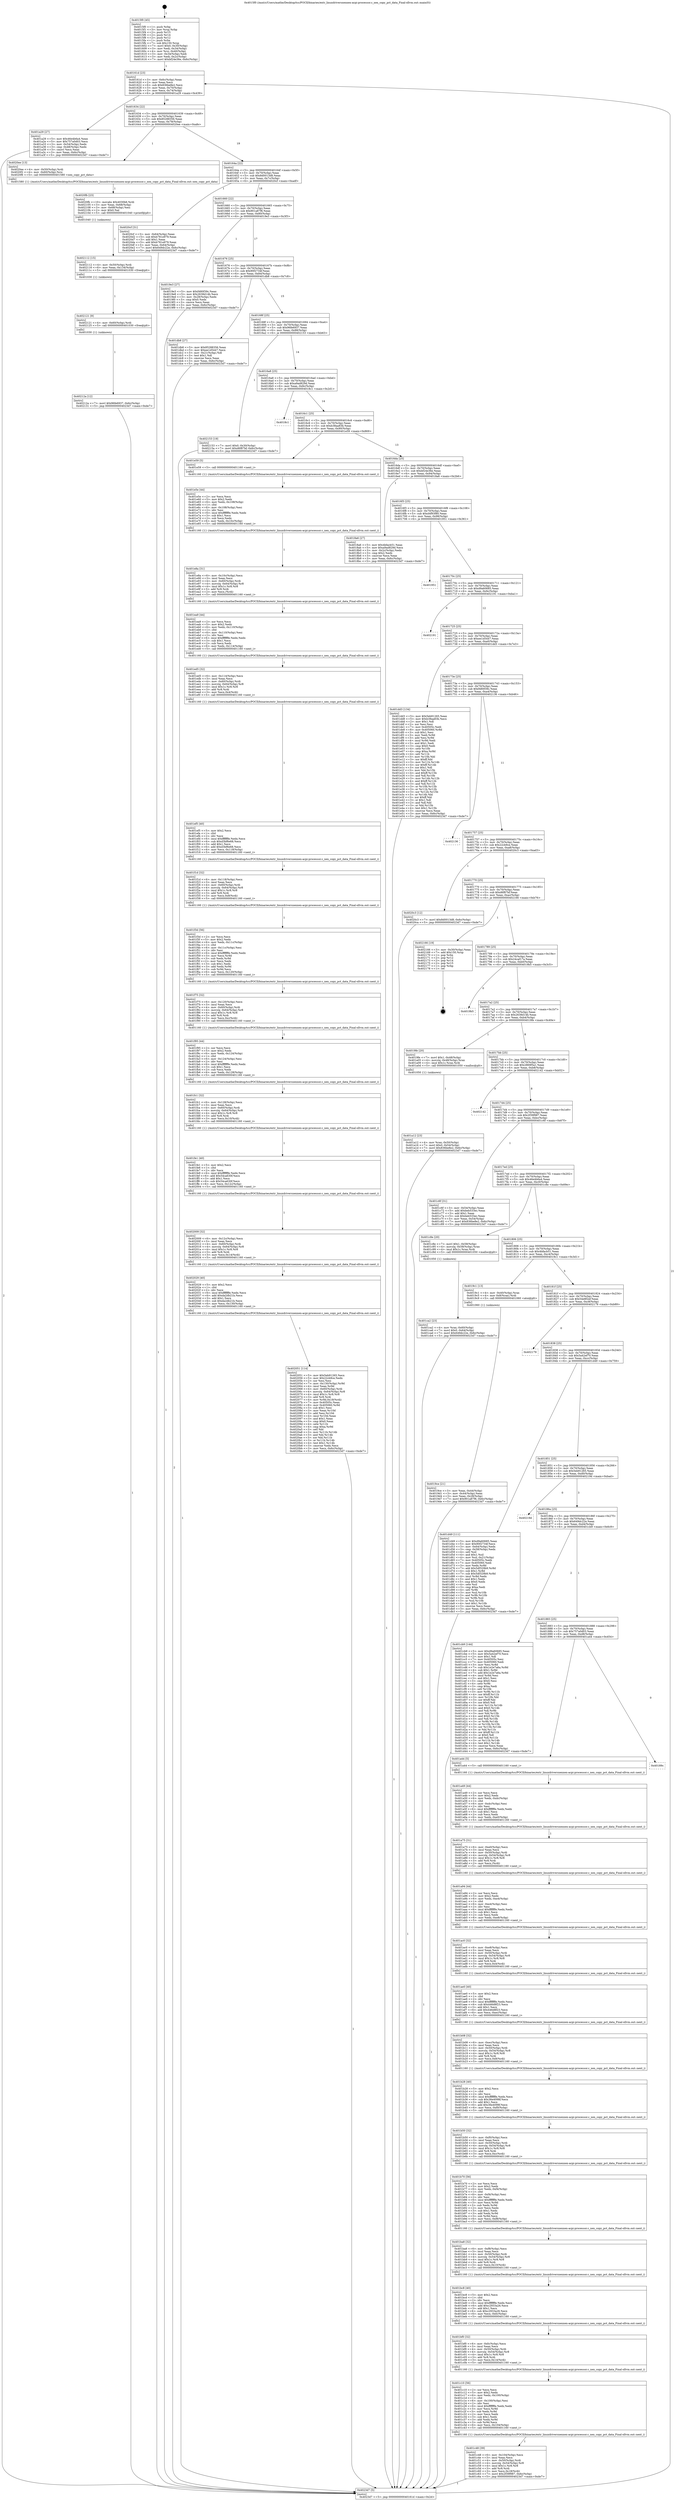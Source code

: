 digraph "0x4015f0" {
  label = "0x4015f0 (/mnt/c/Users/mathe/Desktop/tcc/POCII/binaries/extr_linuxdriversxenxen-acpi-processor.c_xen_copy_pct_data_Final-ollvm.out::main(0))"
  labelloc = "t"
  node[shape=record]

  Entry [label="",width=0.3,height=0.3,shape=circle,fillcolor=black,style=filled]
  "0x40161d" [label="{
     0x40161d [23]\l
     | [instrs]\l
     &nbsp;&nbsp;0x40161d \<+3\>: mov -0x6c(%rbp),%eax\l
     &nbsp;&nbsp;0x401620 \<+2\>: mov %eax,%ecx\l
     &nbsp;&nbsp;0x401622 \<+6\>: sub $0x836be8e2,%ecx\l
     &nbsp;&nbsp;0x401628 \<+3\>: mov %eax,-0x70(%rbp)\l
     &nbsp;&nbsp;0x40162b \<+3\>: mov %ecx,-0x74(%rbp)\l
     &nbsp;&nbsp;0x40162e \<+6\>: je 0000000000401a29 \<main+0x439\>\l
  }"]
  "0x401a29" [label="{
     0x401a29 [27]\l
     | [instrs]\l
     &nbsp;&nbsp;0x401a29 \<+5\>: mov $0x46e4b6a4,%eax\l
     &nbsp;&nbsp;0x401a2e \<+5\>: mov $0x757a0d03,%ecx\l
     &nbsp;&nbsp;0x401a33 \<+3\>: mov -0x54(%rbp),%edx\l
     &nbsp;&nbsp;0x401a36 \<+3\>: cmp -0x48(%rbp),%edx\l
     &nbsp;&nbsp;0x401a39 \<+3\>: cmovl %ecx,%eax\l
     &nbsp;&nbsp;0x401a3c \<+3\>: mov %eax,-0x6c(%rbp)\l
     &nbsp;&nbsp;0x401a3f \<+5\>: jmp 00000000004023d7 \<main+0xde7\>\l
  }"]
  "0x401634" [label="{
     0x401634 [22]\l
     | [instrs]\l
     &nbsp;&nbsp;0x401634 \<+5\>: jmp 0000000000401639 \<main+0x49\>\l
     &nbsp;&nbsp;0x401639 \<+3\>: mov -0x70(%rbp),%eax\l
     &nbsp;&nbsp;0x40163c \<+5\>: sub $0x85288356,%eax\l
     &nbsp;&nbsp;0x401641 \<+3\>: mov %eax,-0x78(%rbp)\l
     &nbsp;&nbsp;0x401644 \<+6\>: je 00000000004020ee \<main+0xafe\>\l
  }"]
  Exit [label="",width=0.3,height=0.3,shape=circle,fillcolor=black,style=filled,peripheries=2]
  "0x4020ee" [label="{
     0x4020ee [13]\l
     | [instrs]\l
     &nbsp;&nbsp;0x4020ee \<+4\>: mov -0x50(%rbp),%rdi\l
     &nbsp;&nbsp;0x4020f2 \<+4\>: mov -0x60(%rbp),%rsi\l
     &nbsp;&nbsp;0x4020f6 \<+5\>: call 0000000000401580 \<xen_copy_pct_data\>\l
     | [calls]\l
     &nbsp;&nbsp;0x401580 \{1\} (/mnt/c/Users/mathe/Desktop/tcc/POCII/binaries/extr_linuxdriversxenxen-acpi-processor.c_xen_copy_pct_data_Final-ollvm.out::xen_copy_pct_data)\l
  }"]
  "0x40164a" [label="{
     0x40164a [22]\l
     | [instrs]\l
     &nbsp;&nbsp;0x40164a \<+5\>: jmp 000000000040164f \<main+0x5f\>\l
     &nbsp;&nbsp;0x40164f \<+3\>: mov -0x70(%rbp),%eax\l
     &nbsp;&nbsp;0x401652 \<+5\>: sub $0x8d0013d8,%eax\l
     &nbsp;&nbsp;0x401657 \<+3\>: mov %eax,-0x7c(%rbp)\l
     &nbsp;&nbsp;0x40165a \<+6\>: je 00000000004020cf \<main+0xadf\>\l
  }"]
  "0x40212a" [label="{
     0x40212a [12]\l
     | [instrs]\l
     &nbsp;&nbsp;0x40212a \<+7\>: movl $0x96fe6937,-0x6c(%rbp)\l
     &nbsp;&nbsp;0x402131 \<+5\>: jmp 00000000004023d7 \<main+0xde7\>\l
  }"]
  "0x4020cf" [label="{
     0x4020cf [31]\l
     | [instrs]\l
     &nbsp;&nbsp;0x4020cf \<+3\>: mov -0x64(%rbp),%eax\l
     &nbsp;&nbsp;0x4020d2 \<+5\>: sub $0xb781e979,%eax\l
     &nbsp;&nbsp;0x4020d7 \<+3\>: add $0x1,%eax\l
     &nbsp;&nbsp;0x4020da \<+5\>: add $0xb781e979,%eax\l
     &nbsp;&nbsp;0x4020df \<+3\>: mov %eax,-0x64(%rbp)\l
     &nbsp;&nbsp;0x4020e2 \<+7\>: movl $0x649dc22e,-0x6c(%rbp)\l
     &nbsp;&nbsp;0x4020e9 \<+5\>: jmp 00000000004023d7 \<main+0xde7\>\l
  }"]
  "0x401660" [label="{
     0x401660 [22]\l
     | [instrs]\l
     &nbsp;&nbsp;0x401660 \<+5\>: jmp 0000000000401665 \<main+0x75\>\l
     &nbsp;&nbsp;0x401665 \<+3\>: mov -0x70(%rbp),%eax\l
     &nbsp;&nbsp;0x401668 \<+5\>: sub $0x901a87f6,%eax\l
     &nbsp;&nbsp;0x40166d \<+3\>: mov %eax,-0x80(%rbp)\l
     &nbsp;&nbsp;0x401670 \<+6\>: je 00000000004019e3 \<main+0x3f3\>\l
  }"]
  "0x402121" [label="{
     0x402121 [9]\l
     | [instrs]\l
     &nbsp;&nbsp;0x402121 \<+4\>: mov -0x60(%rbp),%rdi\l
     &nbsp;&nbsp;0x402125 \<+5\>: call 0000000000401030 \<free@plt\>\l
     | [calls]\l
     &nbsp;&nbsp;0x401030 \{1\} (unknown)\l
  }"]
  "0x4019e3" [label="{
     0x4019e3 [27]\l
     | [instrs]\l
     &nbsp;&nbsp;0x4019e3 \<+5\>: mov $0xf480f39c,%eax\l
     &nbsp;&nbsp;0x4019e8 \<+5\>: mov $0x2638d14b,%ecx\l
     &nbsp;&nbsp;0x4019ed \<+3\>: mov -0x28(%rbp),%edx\l
     &nbsp;&nbsp;0x4019f0 \<+3\>: cmp $0x0,%edx\l
     &nbsp;&nbsp;0x4019f3 \<+3\>: cmove %ecx,%eax\l
     &nbsp;&nbsp;0x4019f6 \<+3\>: mov %eax,-0x6c(%rbp)\l
     &nbsp;&nbsp;0x4019f9 \<+5\>: jmp 00000000004023d7 \<main+0xde7\>\l
  }"]
  "0x401676" [label="{
     0x401676 [25]\l
     | [instrs]\l
     &nbsp;&nbsp;0x401676 \<+5\>: jmp 000000000040167b \<main+0x8b\>\l
     &nbsp;&nbsp;0x40167b \<+3\>: mov -0x70(%rbp),%eax\l
     &nbsp;&nbsp;0x40167e \<+5\>: sub $0x90f2734f,%eax\l
     &nbsp;&nbsp;0x401683 \<+6\>: mov %eax,-0x84(%rbp)\l
     &nbsp;&nbsp;0x401689 \<+6\>: je 0000000000401db8 \<main+0x7c8\>\l
  }"]
  "0x402112" [label="{
     0x402112 [15]\l
     | [instrs]\l
     &nbsp;&nbsp;0x402112 \<+4\>: mov -0x50(%rbp),%rdi\l
     &nbsp;&nbsp;0x402116 \<+6\>: mov %eax,-0x134(%rbp)\l
     &nbsp;&nbsp;0x40211c \<+5\>: call 0000000000401030 \<free@plt\>\l
     | [calls]\l
     &nbsp;&nbsp;0x401030 \{1\} (unknown)\l
  }"]
  "0x401db8" [label="{
     0x401db8 [27]\l
     | [instrs]\l
     &nbsp;&nbsp;0x401db8 \<+5\>: mov $0x85288356,%eax\l
     &nbsp;&nbsp;0x401dbd \<+5\>: mov $0xee1d5447,%ecx\l
     &nbsp;&nbsp;0x401dc2 \<+3\>: mov -0x21(%rbp),%dl\l
     &nbsp;&nbsp;0x401dc5 \<+3\>: test $0x1,%dl\l
     &nbsp;&nbsp;0x401dc8 \<+3\>: cmovne %ecx,%eax\l
     &nbsp;&nbsp;0x401dcb \<+3\>: mov %eax,-0x6c(%rbp)\l
     &nbsp;&nbsp;0x401dce \<+5\>: jmp 00000000004023d7 \<main+0xde7\>\l
  }"]
  "0x40168f" [label="{
     0x40168f [25]\l
     | [instrs]\l
     &nbsp;&nbsp;0x40168f \<+5\>: jmp 0000000000401694 \<main+0xa4\>\l
     &nbsp;&nbsp;0x401694 \<+3\>: mov -0x70(%rbp),%eax\l
     &nbsp;&nbsp;0x401697 \<+5\>: sub $0x96fe6937,%eax\l
     &nbsp;&nbsp;0x40169c \<+6\>: mov %eax,-0x88(%rbp)\l
     &nbsp;&nbsp;0x4016a2 \<+6\>: je 0000000000402153 \<main+0xb63\>\l
  }"]
  "0x4020fb" [label="{
     0x4020fb [23]\l
     | [instrs]\l
     &nbsp;&nbsp;0x4020fb \<+10\>: movabs $0x4030b6,%rdi\l
     &nbsp;&nbsp;0x402105 \<+3\>: mov %eax,-0x68(%rbp)\l
     &nbsp;&nbsp;0x402108 \<+3\>: mov -0x68(%rbp),%esi\l
     &nbsp;&nbsp;0x40210b \<+2\>: mov $0x0,%al\l
     &nbsp;&nbsp;0x40210d \<+5\>: call 0000000000401040 \<printf@plt\>\l
     | [calls]\l
     &nbsp;&nbsp;0x401040 \{1\} (unknown)\l
  }"]
  "0x402153" [label="{
     0x402153 [19]\l
     | [instrs]\l
     &nbsp;&nbsp;0x402153 \<+7\>: movl $0x0,-0x30(%rbp)\l
     &nbsp;&nbsp;0x40215a \<+7\>: movl $0xd6f87bf,-0x6c(%rbp)\l
     &nbsp;&nbsp;0x402161 \<+5\>: jmp 00000000004023d7 \<main+0xde7\>\l
  }"]
  "0x4016a8" [label="{
     0x4016a8 [25]\l
     | [instrs]\l
     &nbsp;&nbsp;0x4016a8 \<+5\>: jmp 00000000004016ad \<main+0xbd\>\l
     &nbsp;&nbsp;0x4016ad \<+3\>: mov -0x70(%rbp),%eax\l
     &nbsp;&nbsp;0x4016b0 \<+5\>: sub $0xa9ad829d,%eax\l
     &nbsp;&nbsp;0x4016b5 \<+6\>: mov %eax,-0x8c(%rbp)\l
     &nbsp;&nbsp;0x4016bb \<+6\>: je 00000000004018c1 \<main+0x2d1\>\l
  }"]
  "0x402051" [label="{
     0x402051 [114]\l
     | [instrs]\l
     &nbsp;&nbsp;0x402051 \<+5\>: mov $0x5eb91265,%ecx\l
     &nbsp;&nbsp;0x402056 \<+5\>: mov $0x22cb9ce,%edx\l
     &nbsp;&nbsp;0x40205b \<+2\>: xor %esi,%esi\l
     &nbsp;&nbsp;0x40205d \<+7\>: mov -0x130(%rbp),%r9d\l
     &nbsp;&nbsp;0x402064 \<+4\>: imul %eax,%r9d\l
     &nbsp;&nbsp;0x402068 \<+4\>: mov -0x60(%rbp),%rdi\l
     &nbsp;&nbsp;0x40206c \<+4\>: movslq -0x64(%rbp),%r8\l
     &nbsp;&nbsp;0x402070 \<+4\>: imul $0x1c,%r8,%r8\l
     &nbsp;&nbsp;0x402074 \<+3\>: add %r8,%rdi\l
     &nbsp;&nbsp;0x402077 \<+4\>: mov %r9d,0x18(%rdi)\l
     &nbsp;&nbsp;0x40207b \<+7\>: mov 0x40505c,%eax\l
     &nbsp;&nbsp;0x402082 \<+8\>: mov 0x405060,%r9d\l
     &nbsp;&nbsp;0x40208a \<+3\>: sub $0x1,%esi\l
     &nbsp;&nbsp;0x40208d \<+3\>: mov %eax,%r10d\l
     &nbsp;&nbsp;0x402090 \<+3\>: add %esi,%r10d\l
     &nbsp;&nbsp;0x402093 \<+4\>: imul %r10d,%eax\l
     &nbsp;&nbsp;0x402097 \<+3\>: and $0x1,%eax\l
     &nbsp;&nbsp;0x40209a \<+3\>: cmp $0x0,%eax\l
     &nbsp;&nbsp;0x40209d \<+4\>: sete %r11b\l
     &nbsp;&nbsp;0x4020a1 \<+4\>: cmp $0xa,%r9d\l
     &nbsp;&nbsp;0x4020a5 \<+3\>: setl %bl\l
     &nbsp;&nbsp;0x4020a8 \<+3\>: mov %r11b,%r14b\l
     &nbsp;&nbsp;0x4020ab \<+3\>: and %bl,%r14b\l
     &nbsp;&nbsp;0x4020ae \<+3\>: xor %bl,%r11b\l
     &nbsp;&nbsp;0x4020b1 \<+3\>: or %r11b,%r14b\l
     &nbsp;&nbsp;0x4020b4 \<+4\>: test $0x1,%r14b\l
     &nbsp;&nbsp;0x4020b8 \<+3\>: cmovne %edx,%ecx\l
     &nbsp;&nbsp;0x4020bb \<+3\>: mov %ecx,-0x6c(%rbp)\l
     &nbsp;&nbsp;0x4020be \<+5\>: jmp 00000000004023d7 \<main+0xde7\>\l
  }"]
  "0x4018c1" [label="{
     0x4018c1\l
  }", style=dashed]
  "0x4016c1" [label="{
     0x4016c1 [25]\l
     | [instrs]\l
     &nbsp;&nbsp;0x4016c1 \<+5\>: jmp 00000000004016c6 \<main+0xd6\>\l
     &nbsp;&nbsp;0x4016c6 \<+3\>: mov -0x70(%rbp),%eax\l
     &nbsp;&nbsp;0x4016c9 \<+5\>: sub $0xb38aa83b,%eax\l
     &nbsp;&nbsp;0x4016ce \<+6\>: mov %eax,-0x90(%rbp)\l
     &nbsp;&nbsp;0x4016d4 \<+6\>: je 0000000000401e59 \<main+0x869\>\l
  }"]
  "0x402029" [label="{
     0x402029 [40]\l
     | [instrs]\l
     &nbsp;&nbsp;0x402029 \<+5\>: mov $0x2,%ecx\l
     &nbsp;&nbsp;0x40202e \<+1\>: cltd\l
     &nbsp;&nbsp;0x40202f \<+2\>: idiv %ecx\l
     &nbsp;&nbsp;0x402031 \<+6\>: imul $0xfffffffe,%edx,%ecx\l
     &nbsp;&nbsp;0x402037 \<+6\>: add $0xda2db21b,%ecx\l
     &nbsp;&nbsp;0x40203d \<+3\>: add $0x1,%ecx\l
     &nbsp;&nbsp;0x402040 \<+6\>: sub $0xda2db21b,%ecx\l
     &nbsp;&nbsp;0x402046 \<+6\>: mov %ecx,-0x130(%rbp)\l
     &nbsp;&nbsp;0x40204c \<+5\>: call 0000000000401160 \<next_i\>\l
     | [calls]\l
     &nbsp;&nbsp;0x401160 \{1\} (/mnt/c/Users/mathe/Desktop/tcc/POCII/binaries/extr_linuxdriversxenxen-acpi-processor.c_xen_copy_pct_data_Final-ollvm.out::next_i)\l
  }"]
  "0x401e59" [label="{
     0x401e59 [5]\l
     | [instrs]\l
     &nbsp;&nbsp;0x401e59 \<+5\>: call 0000000000401160 \<next_i\>\l
     | [calls]\l
     &nbsp;&nbsp;0x401160 \{1\} (/mnt/c/Users/mathe/Desktop/tcc/POCII/binaries/extr_linuxdriversxenxen-acpi-processor.c_xen_copy_pct_data_Final-ollvm.out::next_i)\l
  }"]
  "0x4016da" [label="{
     0x4016da [25]\l
     | [instrs]\l
     &nbsp;&nbsp;0x4016da \<+5\>: jmp 00000000004016df \<main+0xef\>\l
     &nbsp;&nbsp;0x4016df \<+3\>: mov -0x70(%rbp),%eax\l
     &nbsp;&nbsp;0x4016e2 \<+5\>: sub $0xbf24e36e,%eax\l
     &nbsp;&nbsp;0x4016e7 \<+6\>: mov %eax,-0x94(%rbp)\l
     &nbsp;&nbsp;0x4016ed \<+6\>: je 00000000004018a6 \<main+0x2b6\>\l
  }"]
  "0x402009" [label="{
     0x402009 [32]\l
     | [instrs]\l
     &nbsp;&nbsp;0x402009 \<+6\>: mov -0x12c(%rbp),%ecx\l
     &nbsp;&nbsp;0x40200f \<+3\>: imul %eax,%ecx\l
     &nbsp;&nbsp;0x402012 \<+4\>: mov -0x60(%rbp),%rdi\l
     &nbsp;&nbsp;0x402016 \<+4\>: movslq -0x64(%rbp),%r8\l
     &nbsp;&nbsp;0x40201a \<+4\>: imul $0x1c,%r8,%r8\l
     &nbsp;&nbsp;0x40201e \<+3\>: add %r8,%rdi\l
     &nbsp;&nbsp;0x402021 \<+3\>: mov %ecx,0x14(%rdi)\l
     &nbsp;&nbsp;0x402024 \<+5\>: call 0000000000401160 \<next_i\>\l
     | [calls]\l
     &nbsp;&nbsp;0x401160 \{1\} (/mnt/c/Users/mathe/Desktop/tcc/POCII/binaries/extr_linuxdriversxenxen-acpi-processor.c_xen_copy_pct_data_Final-ollvm.out::next_i)\l
  }"]
  "0x4018a6" [label="{
     0x4018a6 [27]\l
     | [instrs]\l
     &nbsp;&nbsp;0x4018a6 \<+5\>: mov $0x4bfacb51,%eax\l
     &nbsp;&nbsp;0x4018ab \<+5\>: mov $0xa9ad829d,%ecx\l
     &nbsp;&nbsp;0x4018b0 \<+3\>: mov -0x2c(%rbp),%edx\l
     &nbsp;&nbsp;0x4018b3 \<+3\>: cmp $0x2,%edx\l
     &nbsp;&nbsp;0x4018b6 \<+3\>: cmovne %ecx,%eax\l
     &nbsp;&nbsp;0x4018b9 \<+3\>: mov %eax,-0x6c(%rbp)\l
     &nbsp;&nbsp;0x4018bc \<+5\>: jmp 00000000004023d7 \<main+0xde7\>\l
  }"]
  "0x4016f3" [label="{
     0x4016f3 [25]\l
     | [instrs]\l
     &nbsp;&nbsp;0x4016f3 \<+5\>: jmp 00000000004016f8 \<main+0x108\>\l
     &nbsp;&nbsp;0x4016f8 \<+3\>: mov -0x70(%rbp),%eax\l
     &nbsp;&nbsp;0x4016fb \<+5\>: sub $0xd4f93f80,%eax\l
     &nbsp;&nbsp;0x401700 \<+6\>: mov %eax,-0x98(%rbp)\l
     &nbsp;&nbsp;0x401706 \<+6\>: je 0000000000401951 \<main+0x361\>\l
  }"]
  "0x4023d7" [label="{
     0x4023d7 [5]\l
     | [instrs]\l
     &nbsp;&nbsp;0x4023d7 \<+5\>: jmp 000000000040161d \<main+0x2d\>\l
  }"]
  "0x4015f0" [label="{
     0x4015f0 [45]\l
     | [instrs]\l
     &nbsp;&nbsp;0x4015f0 \<+1\>: push %rbp\l
     &nbsp;&nbsp;0x4015f1 \<+3\>: mov %rsp,%rbp\l
     &nbsp;&nbsp;0x4015f4 \<+2\>: push %r15\l
     &nbsp;&nbsp;0x4015f6 \<+2\>: push %r14\l
     &nbsp;&nbsp;0x4015f8 \<+2\>: push %r12\l
     &nbsp;&nbsp;0x4015fa \<+1\>: push %rbx\l
     &nbsp;&nbsp;0x4015fb \<+7\>: sub $0x150,%rsp\l
     &nbsp;&nbsp;0x401602 \<+7\>: movl $0x0,-0x30(%rbp)\l
     &nbsp;&nbsp;0x401609 \<+3\>: mov %edi,-0x34(%rbp)\l
     &nbsp;&nbsp;0x40160c \<+4\>: mov %rsi,-0x40(%rbp)\l
     &nbsp;&nbsp;0x401610 \<+3\>: mov -0x34(%rbp),%edi\l
     &nbsp;&nbsp;0x401613 \<+3\>: mov %edi,-0x2c(%rbp)\l
     &nbsp;&nbsp;0x401616 \<+7\>: movl $0xbf24e36e,-0x6c(%rbp)\l
  }"]
  "0x401fe1" [label="{
     0x401fe1 [40]\l
     | [instrs]\l
     &nbsp;&nbsp;0x401fe1 \<+5\>: mov $0x2,%ecx\l
     &nbsp;&nbsp;0x401fe6 \<+1\>: cltd\l
     &nbsp;&nbsp;0x401fe7 \<+2\>: idiv %ecx\l
     &nbsp;&nbsp;0x401fe9 \<+6\>: imul $0xfffffffe,%edx,%ecx\l
     &nbsp;&nbsp;0x401fef \<+6\>: add $0x54ca630f,%ecx\l
     &nbsp;&nbsp;0x401ff5 \<+3\>: add $0x1,%ecx\l
     &nbsp;&nbsp;0x401ff8 \<+6\>: sub $0x54ca630f,%ecx\l
     &nbsp;&nbsp;0x401ffe \<+6\>: mov %ecx,-0x12c(%rbp)\l
     &nbsp;&nbsp;0x402004 \<+5\>: call 0000000000401160 \<next_i\>\l
     | [calls]\l
     &nbsp;&nbsp;0x401160 \{1\} (/mnt/c/Users/mathe/Desktop/tcc/POCII/binaries/extr_linuxdriversxenxen-acpi-processor.c_xen_copy_pct_data_Final-ollvm.out::next_i)\l
  }"]
  "0x401951" [label="{
     0x401951\l
  }", style=dashed]
  "0x40170c" [label="{
     0x40170c [25]\l
     | [instrs]\l
     &nbsp;&nbsp;0x40170c \<+5\>: jmp 0000000000401711 \<main+0x121\>\l
     &nbsp;&nbsp;0x401711 \<+3\>: mov -0x70(%rbp),%eax\l
     &nbsp;&nbsp;0x401714 \<+5\>: sub $0xd9a60685,%eax\l
     &nbsp;&nbsp;0x401719 \<+6\>: mov %eax,-0x9c(%rbp)\l
     &nbsp;&nbsp;0x40171f \<+6\>: je 0000000000402191 \<main+0xba1\>\l
  }"]
  "0x401fc1" [label="{
     0x401fc1 [32]\l
     | [instrs]\l
     &nbsp;&nbsp;0x401fc1 \<+6\>: mov -0x128(%rbp),%ecx\l
     &nbsp;&nbsp;0x401fc7 \<+3\>: imul %eax,%ecx\l
     &nbsp;&nbsp;0x401fca \<+4\>: mov -0x60(%rbp),%rdi\l
     &nbsp;&nbsp;0x401fce \<+4\>: movslq -0x64(%rbp),%r8\l
     &nbsp;&nbsp;0x401fd2 \<+4\>: imul $0x1c,%r8,%r8\l
     &nbsp;&nbsp;0x401fd6 \<+3\>: add %r8,%rdi\l
     &nbsp;&nbsp;0x401fd9 \<+3\>: mov %ecx,0x10(%rdi)\l
     &nbsp;&nbsp;0x401fdc \<+5\>: call 0000000000401160 \<next_i\>\l
     | [calls]\l
     &nbsp;&nbsp;0x401160 \{1\} (/mnt/c/Users/mathe/Desktop/tcc/POCII/binaries/extr_linuxdriversxenxen-acpi-processor.c_xen_copy_pct_data_Final-ollvm.out::next_i)\l
  }"]
  "0x402191" [label="{
     0x402191\l
  }", style=dashed]
  "0x401725" [label="{
     0x401725 [25]\l
     | [instrs]\l
     &nbsp;&nbsp;0x401725 \<+5\>: jmp 000000000040172a \<main+0x13a\>\l
     &nbsp;&nbsp;0x40172a \<+3\>: mov -0x70(%rbp),%eax\l
     &nbsp;&nbsp;0x40172d \<+5\>: sub $0xee1d5447,%eax\l
     &nbsp;&nbsp;0x401732 \<+6\>: mov %eax,-0xa0(%rbp)\l
     &nbsp;&nbsp;0x401738 \<+6\>: je 0000000000401dd3 \<main+0x7e3\>\l
  }"]
  "0x401f95" [label="{
     0x401f95 [44]\l
     | [instrs]\l
     &nbsp;&nbsp;0x401f95 \<+2\>: xor %ecx,%ecx\l
     &nbsp;&nbsp;0x401f97 \<+5\>: mov $0x2,%edx\l
     &nbsp;&nbsp;0x401f9c \<+6\>: mov %edx,-0x124(%rbp)\l
     &nbsp;&nbsp;0x401fa2 \<+1\>: cltd\l
     &nbsp;&nbsp;0x401fa3 \<+6\>: mov -0x124(%rbp),%esi\l
     &nbsp;&nbsp;0x401fa9 \<+2\>: idiv %esi\l
     &nbsp;&nbsp;0x401fab \<+6\>: imul $0xfffffffe,%edx,%edx\l
     &nbsp;&nbsp;0x401fb1 \<+3\>: sub $0x1,%ecx\l
     &nbsp;&nbsp;0x401fb4 \<+2\>: sub %ecx,%edx\l
     &nbsp;&nbsp;0x401fb6 \<+6\>: mov %edx,-0x128(%rbp)\l
     &nbsp;&nbsp;0x401fbc \<+5\>: call 0000000000401160 \<next_i\>\l
     | [calls]\l
     &nbsp;&nbsp;0x401160 \{1\} (/mnt/c/Users/mathe/Desktop/tcc/POCII/binaries/extr_linuxdriversxenxen-acpi-processor.c_xen_copy_pct_data_Final-ollvm.out::next_i)\l
  }"]
  "0x401dd3" [label="{
     0x401dd3 [134]\l
     | [instrs]\l
     &nbsp;&nbsp;0x401dd3 \<+5\>: mov $0x5eb91265,%eax\l
     &nbsp;&nbsp;0x401dd8 \<+5\>: mov $0xb38aa83b,%ecx\l
     &nbsp;&nbsp;0x401ddd \<+2\>: mov $0x1,%dl\l
     &nbsp;&nbsp;0x401ddf \<+2\>: xor %esi,%esi\l
     &nbsp;&nbsp;0x401de1 \<+7\>: mov 0x40505c,%edi\l
     &nbsp;&nbsp;0x401de8 \<+8\>: mov 0x405060,%r8d\l
     &nbsp;&nbsp;0x401df0 \<+3\>: sub $0x1,%esi\l
     &nbsp;&nbsp;0x401df3 \<+3\>: mov %edi,%r9d\l
     &nbsp;&nbsp;0x401df6 \<+3\>: add %esi,%r9d\l
     &nbsp;&nbsp;0x401df9 \<+4\>: imul %r9d,%edi\l
     &nbsp;&nbsp;0x401dfd \<+3\>: and $0x1,%edi\l
     &nbsp;&nbsp;0x401e00 \<+3\>: cmp $0x0,%edi\l
     &nbsp;&nbsp;0x401e03 \<+4\>: sete %r10b\l
     &nbsp;&nbsp;0x401e07 \<+4\>: cmp $0xa,%r8d\l
     &nbsp;&nbsp;0x401e0b \<+4\>: setl %r11b\l
     &nbsp;&nbsp;0x401e0f \<+3\>: mov %r10b,%bl\l
     &nbsp;&nbsp;0x401e12 \<+3\>: xor $0xff,%bl\l
     &nbsp;&nbsp;0x401e15 \<+3\>: mov %r11b,%r14b\l
     &nbsp;&nbsp;0x401e18 \<+4\>: xor $0xff,%r14b\l
     &nbsp;&nbsp;0x401e1c \<+3\>: xor $0x1,%dl\l
     &nbsp;&nbsp;0x401e1f \<+3\>: mov %bl,%r15b\l
     &nbsp;&nbsp;0x401e22 \<+4\>: and $0xff,%r15b\l
     &nbsp;&nbsp;0x401e26 \<+3\>: and %dl,%r10b\l
     &nbsp;&nbsp;0x401e29 \<+3\>: mov %r14b,%r12b\l
     &nbsp;&nbsp;0x401e2c \<+4\>: and $0xff,%r12b\l
     &nbsp;&nbsp;0x401e30 \<+3\>: and %dl,%r11b\l
     &nbsp;&nbsp;0x401e33 \<+3\>: or %r10b,%r15b\l
     &nbsp;&nbsp;0x401e36 \<+3\>: or %r11b,%r12b\l
     &nbsp;&nbsp;0x401e39 \<+3\>: xor %r12b,%r15b\l
     &nbsp;&nbsp;0x401e3c \<+3\>: or %r14b,%bl\l
     &nbsp;&nbsp;0x401e3f \<+3\>: xor $0xff,%bl\l
     &nbsp;&nbsp;0x401e42 \<+3\>: or $0x1,%dl\l
     &nbsp;&nbsp;0x401e45 \<+2\>: and %dl,%bl\l
     &nbsp;&nbsp;0x401e47 \<+3\>: or %bl,%r15b\l
     &nbsp;&nbsp;0x401e4a \<+4\>: test $0x1,%r15b\l
     &nbsp;&nbsp;0x401e4e \<+3\>: cmovne %ecx,%eax\l
     &nbsp;&nbsp;0x401e51 \<+3\>: mov %eax,-0x6c(%rbp)\l
     &nbsp;&nbsp;0x401e54 \<+5\>: jmp 00000000004023d7 \<main+0xde7\>\l
  }"]
  "0x40173e" [label="{
     0x40173e [25]\l
     | [instrs]\l
     &nbsp;&nbsp;0x40173e \<+5\>: jmp 0000000000401743 \<main+0x153\>\l
     &nbsp;&nbsp;0x401743 \<+3\>: mov -0x70(%rbp),%eax\l
     &nbsp;&nbsp;0x401746 \<+5\>: sub $0xf480f39c,%eax\l
     &nbsp;&nbsp;0x40174b \<+6\>: mov %eax,-0xa4(%rbp)\l
     &nbsp;&nbsp;0x401751 \<+6\>: je 0000000000402136 \<main+0xb46\>\l
  }"]
  "0x401f75" [label="{
     0x401f75 [32]\l
     | [instrs]\l
     &nbsp;&nbsp;0x401f75 \<+6\>: mov -0x120(%rbp),%ecx\l
     &nbsp;&nbsp;0x401f7b \<+3\>: imul %eax,%ecx\l
     &nbsp;&nbsp;0x401f7e \<+4\>: mov -0x60(%rbp),%rdi\l
     &nbsp;&nbsp;0x401f82 \<+4\>: movslq -0x64(%rbp),%r8\l
     &nbsp;&nbsp;0x401f86 \<+4\>: imul $0x1c,%r8,%r8\l
     &nbsp;&nbsp;0x401f8a \<+3\>: add %r8,%rdi\l
     &nbsp;&nbsp;0x401f8d \<+3\>: mov %ecx,0xc(%rdi)\l
     &nbsp;&nbsp;0x401f90 \<+5\>: call 0000000000401160 \<next_i\>\l
     | [calls]\l
     &nbsp;&nbsp;0x401160 \{1\} (/mnt/c/Users/mathe/Desktop/tcc/POCII/binaries/extr_linuxdriversxenxen-acpi-processor.c_xen_copy_pct_data_Final-ollvm.out::next_i)\l
  }"]
  "0x402136" [label="{
     0x402136\l
  }", style=dashed]
  "0x401757" [label="{
     0x401757 [25]\l
     | [instrs]\l
     &nbsp;&nbsp;0x401757 \<+5\>: jmp 000000000040175c \<main+0x16c\>\l
     &nbsp;&nbsp;0x40175c \<+3\>: mov -0x70(%rbp),%eax\l
     &nbsp;&nbsp;0x40175f \<+5\>: sub $0x22cb9ce,%eax\l
     &nbsp;&nbsp;0x401764 \<+6\>: mov %eax,-0xa8(%rbp)\l
     &nbsp;&nbsp;0x40176a \<+6\>: je 00000000004020c3 \<main+0xad3\>\l
  }"]
  "0x401f3d" [label="{
     0x401f3d [56]\l
     | [instrs]\l
     &nbsp;&nbsp;0x401f3d \<+2\>: xor %ecx,%ecx\l
     &nbsp;&nbsp;0x401f3f \<+5\>: mov $0x2,%edx\l
     &nbsp;&nbsp;0x401f44 \<+6\>: mov %edx,-0x11c(%rbp)\l
     &nbsp;&nbsp;0x401f4a \<+1\>: cltd\l
     &nbsp;&nbsp;0x401f4b \<+6\>: mov -0x11c(%rbp),%esi\l
     &nbsp;&nbsp;0x401f51 \<+2\>: idiv %esi\l
     &nbsp;&nbsp;0x401f53 \<+6\>: imul $0xfffffffe,%edx,%edx\l
     &nbsp;&nbsp;0x401f59 \<+3\>: mov %ecx,%r9d\l
     &nbsp;&nbsp;0x401f5c \<+3\>: sub %edx,%r9d\l
     &nbsp;&nbsp;0x401f5f \<+2\>: mov %ecx,%edx\l
     &nbsp;&nbsp;0x401f61 \<+3\>: sub $0x1,%edx\l
     &nbsp;&nbsp;0x401f64 \<+3\>: add %edx,%r9d\l
     &nbsp;&nbsp;0x401f67 \<+3\>: sub %r9d,%ecx\l
     &nbsp;&nbsp;0x401f6a \<+6\>: mov %ecx,-0x120(%rbp)\l
     &nbsp;&nbsp;0x401f70 \<+5\>: call 0000000000401160 \<next_i\>\l
     | [calls]\l
     &nbsp;&nbsp;0x401160 \{1\} (/mnt/c/Users/mathe/Desktop/tcc/POCII/binaries/extr_linuxdriversxenxen-acpi-processor.c_xen_copy_pct_data_Final-ollvm.out::next_i)\l
  }"]
  "0x4020c3" [label="{
     0x4020c3 [12]\l
     | [instrs]\l
     &nbsp;&nbsp;0x4020c3 \<+7\>: movl $0x8d0013d8,-0x6c(%rbp)\l
     &nbsp;&nbsp;0x4020ca \<+5\>: jmp 00000000004023d7 \<main+0xde7\>\l
  }"]
  "0x401770" [label="{
     0x401770 [25]\l
     | [instrs]\l
     &nbsp;&nbsp;0x401770 \<+5\>: jmp 0000000000401775 \<main+0x185\>\l
     &nbsp;&nbsp;0x401775 \<+3\>: mov -0x70(%rbp),%eax\l
     &nbsp;&nbsp;0x401778 \<+5\>: sub $0xd6f87bf,%eax\l
     &nbsp;&nbsp;0x40177d \<+6\>: mov %eax,-0xac(%rbp)\l
     &nbsp;&nbsp;0x401783 \<+6\>: je 0000000000402166 \<main+0xb76\>\l
  }"]
  "0x401f1d" [label="{
     0x401f1d [32]\l
     | [instrs]\l
     &nbsp;&nbsp;0x401f1d \<+6\>: mov -0x118(%rbp),%ecx\l
     &nbsp;&nbsp;0x401f23 \<+3\>: imul %eax,%ecx\l
     &nbsp;&nbsp;0x401f26 \<+4\>: mov -0x60(%rbp),%rdi\l
     &nbsp;&nbsp;0x401f2a \<+4\>: movslq -0x64(%rbp),%r8\l
     &nbsp;&nbsp;0x401f2e \<+4\>: imul $0x1c,%r8,%r8\l
     &nbsp;&nbsp;0x401f32 \<+3\>: add %r8,%rdi\l
     &nbsp;&nbsp;0x401f35 \<+3\>: mov %ecx,0x8(%rdi)\l
     &nbsp;&nbsp;0x401f38 \<+5\>: call 0000000000401160 \<next_i\>\l
     | [calls]\l
     &nbsp;&nbsp;0x401160 \{1\} (/mnt/c/Users/mathe/Desktop/tcc/POCII/binaries/extr_linuxdriversxenxen-acpi-processor.c_xen_copy_pct_data_Final-ollvm.out::next_i)\l
  }"]
  "0x402166" [label="{
     0x402166 [19]\l
     | [instrs]\l
     &nbsp;&nbsp;0x402166 \<+3\>: mov -0x30(%rbp),%eax\l
     &nbsp;&nbsp;0x402169 \<+7\>: add $0x150,%rsp\l
     &nbsp;&nbsp;0x402170 \<+1\>: pop %rbx\l
     &nbsp;&nbsp;0x402171 \<+2\>: pop %r12\l
     &nbsp;&nbsp;0x402173 \<+2\>: pop %r14\l
     &nbsp;&nbsp;0x402175 \<+2\>: pop %r15\l
     &nbsp;&nbsp;0x402177 \<+1\>: pop %rbp\l
     &nbsp;&nbsp;0x402178 \<+1\>: ret\l
  }"]
  "0x401789" [label="{
     0x401789 [25]\l
     | [instrs]\l
     &nbsp;&nbsp;0x401789 \<+5\>: jmp 000000000040178e \<main+0x19e\>\l
     &nbsp;&nbsp;0x40178e \<+3\>: mov -0x70(%rbp),%eax\l
     &nbsp;&nbsp;0x401791 \<+5\>: sub $0x24caf17a,%eax\l
     &nbsp;&nbsp;0x401796 \<+6\>: mov %eax,-0xb0(%rbp)\l
     &nbsp;&nbsp;0x40179c \<+6\>: je 00000000004019b5 \<main+0x3c5\>\l
  }"]
  "0x401ef5" [label="{
     0x401ef5 [40]\l
     | [instrs]\l
     &nbsp;&nbsp;0x401ef5 \<+5\>: mov $0x2,%ecx\l
     &nbsp;&nbsp;0x401efa \<+1\>: cltd\l
     &nbsp;&nbsp;0x401efb \<+2\>: idiv %ecx\l
     &nbsp;&nbsp;0x401efd \<+6\>: imul $0xfffffffe,%edx,%ecx\l
     &nbsp;&nbsp;0x401f03 \<+6\>: sub $0xd3bf6e68,%ecx\l
     &nbsp;&nbsp;0x401f09 \<+3\>: add $0x1,%ecx\l
     &nbsp;&nbsp;0x401f0c \<+6\>: add $0xd3bf6e68,%ecx\l
     &nbsp;&nbsp;0x401f12 \<+6\>: mov %ecx,-0x118(%rbp)\l
     &nbsp;&nbsp;0x401f18 \<+5\>: call 0000000000401160 \<next_i\>\l
     | [calls]\l
     &nbsp;&nbsp;0x401160 \{1\} (/mnt/c/Users/mathe/Desktop/tcc/POCII/binaries/extr_linuxdriversxenxen-acpi-processor.c_xen_copy_pct_data_Final-ollvm.out::next_i)\l
  }"]
  "0x4019b5" [label="{
     0x4019b5\l
  }", style=dashed]
  "0x4017a2" [label="{
     0x4017a2 [25]\l
     | [instrs]\l
     &nbsp;&nbsp;0x4017a2 \<+5\>: jmp 00000000004017a7 \<main+0x1b7\>\l
     &nbsp;&nbsp;0x4017a7 \<+3\>: mov -0x70(%rbp),%eax\l
     &nbsp;&nbsp;0x4017aa \<+5\>: sub $0x2638d14b,%eax\l
     &nbsp;&nbsp;0x4017af \<+6\>: mov %eax,-0xb4(%rbp)\l
     &nbsp;&nbsp;0x4017b5 \<+6\>: je 00000000004019fe \<main+0x40e\>\l
  }"]
  "0x401ed5" [label="{
     0x401ed5 [32]\l
     | [instrs]\l
     &nbsp;&nbsp;0x401ed5 \<+6\>: mov -0x114(%rbp),%ecx\l
     &nbsp;&nbsp;0x401edb \<+3\>: imul %eax,%ecx\l
     &nbsp;&nbsp;0x401ede \<+4\>: mov -0x60(%rbp),%rdi\l
     &nbsp;&nbsp;0x401ee2 \<+4\>: movslq -0x64(%rbp),%r8\l
     &nbsp;&nbsp;0x401ee6 \<+4\>: imul $0x1c,%r8,%r8\l
     &nbsp;&nbsp;0x401eea \<+3\>: add %r8,%rdi\l
     &nbsp;&nbsp;0x401eed \<+3\>: mov %ecx,0x4(%rdi)\l
     &nbsp;&nbsp;0x401ef0 \<+5\>: call 0000000000401160 \<next_i\>\l
     | [calls]\l
     &nbsp;&nbsp;0x401160 \{1\} (/mnt/c/Users/mathe/Desktop/tcc/POCII/binaries/extr_linuxdriversxenxen-acpi-processor.c_xen_copy_pct_data_Final-ollvm.out::next_i)\l
  }"]
  "0x4019fe" [label="{
     0x4019fe [20]\l
     | [instrs]\l
     &nbsp;&nbsp;0x4019fe \<+7\>: movl $0x1,-0x48(%rbp)\l
     &nbsp;&nbsp;0x401a05 \<+4\>: movslq -0x48(%rbp),%rax\l
     &nbsp;&nbsp;0x401a09 \<+4\>: imul $0x1c,%rax,%rdi\l
     &nbsp;&nbsp;0x401a0d \<+5\>: call 0000000000401050 \<malloc@plt\>\l
     | [calls]\l
     &nbsp;&nbsp;0x401050 \{1\} (unknown)\l
  }"]
  "0x4017bb" [label="{
     0x4017bb [25]\l
     | [instrs]\l
     &nbsp;&nbsp;0x4017bb \<+5\>: jmp 00000000004017c0 \<main+0x1d0\>\l
     &nbsp;&nbsp;0x4017c0 \<+3\>: mov -0x70(%rbp),%eax\l
     &nbsp;&nbsp;0x4017c3 \<+5\>: sub $0x2869f5a1,%eax\l
     &nbsp;&nbsp;0x4017c8 \<+6\>: mov %eax,-0xb8(%rbp)\l
     &nbsp;&nbsp;0x4017ce \<+6\>: je 0000000000402142 \<main+0xb52\>\l
  }"]
  "0x401ea9" [label="{
     0x401ea9 [44]\l
     | [instrs]\l
     &nbsp;&nbsp;0x401ea9 \<+2\>: xor %ecx,%ecx\l
     &nbsp;&nbsp;0x401eab \<+5\>: mov $0x2,%edx\l
     &nbsp;&nbsp;0x401eb0 \<+6\>: mov %edx,-0x110(%rbp)\l
     &nbsp;&nbsp;0x401eb6 \<+1\>: cltd\l
     &nbsp;&nbsp;0x401eb7 \<+6\>: mov -0x110(%rbp),%esi\l
     &nbsp;&nbsp;0x401ebd \<+2\>: idiv %esi\l
     &nbsp;&nbsp;0x401ebf \<+6\>: imul $0xfffffffe,%edx,%edx\l
     &nbsp;&nbsp;0x401ec5 \<+3\>: sub $0x1,%ecx\l
     &nbsp;&nbsp;0x401ec8 \<+2\>: sub %ecx,%edx\l
     &nbsp;&nbsp;0x401eca \<+6\>: mov %edx,-0x114(%rbp)\l
     &nbsp;&nbsp;0x401ed0 \<+5\>: call 0000000000401160 \<next_i\>\l
     | [calls]\l
     &nbsp;&nbsp;0x401160 \{1\} (/mnt/c/Users/mathe/Desktop/tcc/POCII/binaries/extr_linuxdriversxenxen-acpi-processor.c_xen_copy_pct_data_Final-ollvm.out::next_i)\l
  }"]
  "0x402142" [label="{
     0x402142\l
  }", style=dashed]
  "0x4017d4" [label="{
     0x4017d4 [25]\l
     | [instrs]\l
     &nbsp;&nbsp;0x4017d4 \<+5\>: jmp 00000000004017d9 \<main+0x1e9\>\l
     &nbsp;&nbsp;0x4017d9 \<+3\>: mov -0x70(%rbp),%eax\l
     &nbsp;&nbsp;0x4017dc \<+5\>: sub $0x2f39f987,%eax\l
     &nbsp;&nbsp;0x4017e1 \<+6\>: mov %eax,-0xbc(%rbp)\l
     &nbsp;&nbsp;0x4017e7 \<+6\>: je 0000000000401c6f \<main+0x67f\>\l
  }"]
  "0x401e8a" [label="{
     0x401e8a [31]\l
     | [instrs]\l
     &nbsp;&nbsp;0x401e8a \<+6\>: mov -0x10c(%rbp),%ecx\l
     &nbsp;&nbsp;0x401e90 \<+3\>: imul %eax,%ecx\l
     &nbsp;&nbsp;0x401e93 \<+4\>: mov -0x60(%rbp),%rdi\l
     &nbsp;&nbsp;0x401e97 \<+4\>: movslq -0x64(%rbp),%r8\l
     &nbsp;&nbsp;0x401e9b \<+4\>: imul $0x1c,%r8,%r8\l
     &nbsp;&nbsp;0x401e9f \<+3\>: add %r8,%rdi\l
     &nbsp;&nbsp;0x401ea2 \<+2\>: mov %ecx,(%rdi)\l
     &nbsp;&nbsp;0x401ea4 \<+5\>: call 0000000000401160 \<next_i\>\l
     | [calls]\l
     &nbsp;&nbsp;0x401160 \{1\} (/mnt/c/Users/mathe/Desktop/tcc/POCII/binaries/extr_linuxdriversxenxen-acpi-processor.c_xen_copy_pct_data_Final-ollvm.out::next_i)\l
  }"]
  "0x401c6f" [label="{
     0x401c6f [31]\l
     | [instrs]\l
     &nbsp;&nbsp;0x401c6f \<+3\>: mov -0x54(%rbp),%eax\l
     &nbsp;&nbsp;0x401c72 \<+5\>: add $0xbeb533ec,%eax\l
     &nbsp;&nbsp;0x401c77 \<+3\>: add $0x1,%eax\l
     &nbsp;&nbsp;0x401c7a \<+5\>: sub $0xbeb533ec,%eax\l
     &nbsp;&nbsp;0x401c7f \<+3\>: mov %eax,-0x54(%rbp)\l
     &nbsp;&nbsp;0x401c82 \<+7\>: movl $0x836be8e2,-0x6c(%rbp)\l
     &nbsp;&nbsp;0x401c89 \<+5\>: jmp 00000000004023d7 \<main+0xde7\>\l
  }"]
  "0x4017ed" [label="{
     0x4017ed [25]\l
     | [instrs]\l
     &nbsp;&nbsp;0x4017ed \<+5\>: jmp 00000000004017f2 \<main+0x202\>\l
     &nbsp;&nbsp;0x4017f2 \<+3\>: mov -0x70(%rbp),%eax\l
     &nbsp;&nbsp;0x4017f5 \<+5\>: sub $0x46e4b6a4,%eax\l
     &nbsp;&nbsp;0x4017fa \<+6\>: mov %eax,-0xc0(%rbp)\l
     &nbsp;&nbsp;0x401800 \<+6\>: je 0000000000401c8e \<main+0x69e\>\l
  }"]
  "0x401e5e" [label="{
     0x401e5e [44]\l
     | [instrs]\l
     &nbsp;&nbsp;0x401e5e \<+2\>: xor %ecx,%ecx\l
     &nbsp;&nbsp;0x401e60 \<+5\>: mov $0x2,%edx\l
     &nbsp;&nbsp;0x401e65 \<+6\>: mov %edx,-0x108(%rbp)\l
     &nbsp;&nbsp;0x401e6b \<+1\>: cltd\l
     &nbsp;&nbsp;0x401e6c \<+6\>: mov -0x108(%rbp),%esi\l
     &nbsp;&nbsp;0x401e72 \<+2\>: idiv %esi\l
     &nbsp;&nbsp;0x401e74 \<+6\>: imul $0xfffffffe,%edx,%edx\l
     &nbsp;&nbsp;0x401e7a \<+3\>: sub $0x1,%ecx\l
     &nbsp;&nbsp;0x401e7d \<+2\>: sub %ecx,%edx\l
     &nbsp;&nbsp;0x401e7f \<+6\>: mov %edx,-0x10c(%rbp)\l
     &nbsp;&nbsp;0x401e85 \<+5\>: call 0000000000401160 \<next_i\>\l
     | [calls]\l
     &nbsp;&nbsp;0x401160 \{1\} (/mnt/c/Users/mathe/Desktop/tcc/POCII/binaries/extr_linuxdriversxenxen-acpi-processor.c_xen_copy_pct_data_Final-ollvm.out::next_i)\l
  }"]
  "0x401c8e" [label="{
     0x401c8e [20]\l
     | [instrs]\l
     &nbsp;&nbsp;0x401c8e \<+7\>: movl $0x1,-0x58(%rbp)\l
     &nbsp;&nbsp;0x401c95 \<+4\>: movslq -0x58(%rbp),%rax\l
     &nbsp;&nbsp;0x401c99 \<+4\>: imul $0x1c,%rax,%rdi\l
     &nbsp;&nbsp;0x401c9d \<+5\>: call 0000000000401050 \<malloc@plt\>\l
     | [calls]\l
     &nbsp;&nbsp;0x401050 \{1\} (unknown)\l
  }"]
  "0x401806" [label="{
     0x401806 [25]\l
     | [instrs]\l
     &nbsp;&nbsp;0x401806 \<+5\>: jmp 000000000040180b \<main+0x21b\>\l
     &nbsp;&nbsp;0x40180b \<+3\>: mov -0x70(%rbp),%eax\l
     &nbsp;&nbsp;0x40180e \<+5\>: sub $0x4bfacb51,%eax\l
     &nbsp;&nbsp;0x401813 \<+6\>: mov %eax,-0xc4(%rbp)\l
     &nbsp;&nbsp;0x401819 \<+6\>: je 00000000004019c1 \<main+0x3d1\>\l
  }"]
  "0x401ca2" [label="{
     0x401ca2 [23]\l
     | [instrs]\l
     &nbsp;&nbsp;0x401ca2 \<+4\>: mov %rax,-0x60(%rbp)\l
     &nbsp;&nbsp;0x401ca6 \<+7\>: movl $0x0,-0x64(%rbp)\l
     &nbsp;&nbsp;0x401cad \<+7\>: movl $0x649dc22e,-0x6c(%rbp)\l
     &nbsp;&nbsp;0x401cb4 \<+5\>: jmp 00000000004023d7 \<main+0xde7\>\l
  }"]
  "0x4019c1" [label="{
     0x4019c1 [13]\l
     | [instrs]\l
     &nbsp;&nbsp;0x4019c1 \<+4\>: mov -0x40(%rbp),%rax\l
     &nbsp;&nbsp;0x4019c5 \<+4\>: mov 0x8(%rax),%rdi\l
     &nbsp;&nbsp;0x4019c9 \<+5\>: call 0000000000401060 \<atoi@plt\>\l
     | [calls]\l
     &nbsp;&nbsp;0x401060 \{1\} (unknown)\l
  }"]
  "0x40181f" [label="{
     0x40181f [25]\l
     | [instrs]\l
     &nbsp;&nbsp;0x40181f \<+5\>: jmp 0000000000401824 \<main+0x234\>\l
     &nbsp;&nbsp;0x401824 \<+3\>: mov -0x70(%rbp),%eax\l
     &nbsp;&nbsp;0x401827 \<+5\>: sub $0x54e8f2ef,%eax\l
     &nbsp;&nbsp;0x40182c \<+6\>: mov %eax,-0xc8(%rbp)\l
     &nbsp;&nbsp;0x401832 \<+6\>: je 0000000000402179 \<main+0xb89\>\l
  }"]
  "0x4019ce" [label="{
     0x4019ce [21]\l
     | [instrs]\l
     &nbsp;&nbsp;0x4019ce \<+3\>: mov %eax,-0x44(%rbp)\l
     &nbsp;&nbsp;0x4019d1 \<+3\>: mov -0x44(%rbp),%eax\l
     &nbsp;&nbsp;0x4019d4 \<+3\>: mov %eax,-0x28(%rbp)\l
     &nbsp;&nbsp;0x4019d7 \<+7\>: movl $0x901a87f6,-0x6c(%rbp)\l
     &nbsp;&nbsp;0x4019de \<+5\>: jmp 00000000004023d7 \<main+0xde7\>\l
  }"]
  "0x401a12" [label="{
     0x401a12 [23]\l
     | [instrs]\l
     &nbsp;&nbsp;0x401a12 \<+4\>: mov %rax,-0x50(%rbp)\l
     &nbsp;&nbsp;0x401a16 \<+7\>: movl $0x0,-0x54(%rbp)\l
     &nbsp;&nbsp;0x401a1d \<+7\>: movl $0x836be8e2,-0x6c(%rbp)\l
     &nbsp;&nbsp;0x401a24 \<+5\>: jmp 00000000004023d7 \<main+0xde7\>\l
  }"]
  "0x401c48" [label="{
     0x401c48 [39]\l
     | [instrs]\l
     &nbsp;&nbsp;0x401c48 \<+6\>: mov -0x104(%rbp),%ecx\l
     &nbsp;&nbsp;0x401c4e \<+3\>: imul %eax,%ecx\l
     &nbsp;&nbsp;0x401c51 \<+4\>: mov -0x50(%rbp),%rdi\l
     &nbsp;&nbsp;0x401c55 \<+4\>: movslq -0x54(%rbp),%r8\l
     &nbsp;&nbsp;0x401c59 \<+4\>: imul $0x1c,%r8,%r8\l
     &nbsp;&nbsp;0x401c5d \<+3\>: add %r8,%rdi\l
     &nbsp;&nbsp;0x401c60 \<+3\>: mov %ecx,0x18(%rdi)\l
     &nbsp;&nbsp;0x401c63 \<+7\>: movl $0x2f39f987,-0x6c(%rbp)\l
     &nbsp;&nbsp;0x401c6a \<+5\>: jmp 00000000004023d7 \<main+0xde7\>\l
  }"]
  "0x402179" [label="{
     0x402179\l
  }", style=dashed]
  "0x401838" [label="{
     0x401838 [25]\l
     | [instrs]\l
     &nbsp;&nbsp;0x401838 \<+5\>: jmp 000000000040183d \<main+0x24d\>\l
     &nbsp;&nbsp;0x40183d \<+3\>: mov -0x70(%rbp),%eax\l
     &nbsp;&nbsp;0x401840 \<+5\>: sub $0x5a42ef70,%eax\l
     &nbsp;&nbsp;0x401845 \<+6\>: mov %eax,-0xcc(%rbp)\l
     &nbsp;&nbsp;0x40184b \<+6\>: je 0000000000401d49 \<main+0x759\>\l
  }"]
  "0x401c10" [label="{
     0x401c10 [56]\l
     | [instrs]\l
     &nbsp;&nbsp;0x401c10 \<+2\>: xor %ecx,%ecx\l
     &nbsp;&nbsp;0x401c12 \<+5\>: mov $0x2,%edx\l
     &nbsp;&nbsp;0x401c17 \<+6\>: mov %edx,-0x100(%rbp)\l
     &nbsp;&nbsp;0x401c1d \<+1\>: cltd\l
     &nbsp;&nbsp;0x401c1e \<+6\>: mov -0x100(%rbp),%esi\l
     &nbsp;&nbsp;0x401c24 \<+2\>: idiv %esi\l
     &nbsp;&nbsp;0x401c26 \<+6\>: imul $0xfffffffe,%edx,%edx\l
     &nbsp;&nbsp;0x401c2c \<+3\>: mov %ecx,%r9d\l
     &nbsp;&nbsp;0x401c2f \<+3\>: sub %edx,%r9d\l
     &nbsp;&nbsp;0x401c32 \<+2\>: mov %ecx,%edx\l
     &nbsp;&nbsp;0x401c34 \<+3\>: sub $0x1,%edx\l
     &nbsp;&nbsp;0x401c37 \<+3\>: add %edx,%r9d\l
     &nbsp;&nbsp;0x401c3a \<+3\>: sub %r9d,%ecx\l
     &nbsp;&nbsp;0x401c3d \<+6\>: mov %ecx,-0x104(%rbp)\l
     &nbsp;&nbsp;0x401c43 \<+5\>: call 0000000000401160 \<next_i\>\l
     | [calls]\l
     &nbsp;&nbsp;0x401160 \{1\} (/mnt/c/Users/mathe/Desktop/tcc/POCII/binaries/extr_linuxdriversxenxen-acpi-processor.c_xen_copy_pct_data_Final-ollvm.out::next_i)\l
  }"]
  "0x401d49" [label="{
     0x401d49 [111]\l
     | [instrs]\l
     &nbsp;&nbsp;0x401d49 \<+5\>: mov $0xd9a60685,%eax\l
     &nbsp;&nbsp;0x401d4e \<+5\>: mov $0x90f2734f,%ecx\l
     &nbsp;&nbsp;0x401d53 \<+3\>: mov -0x64(%rbp),%edx\l
     &nbsp;&nbsp;0x401d56 \<+3\>: cmp -0x58(%rbp),%edx\l
     &nbsp;&nbsp;0x401d59 \<+4\>: setl %sil\l
     &nbsp;&nbsp;0x401d5d \<+4\>: and $0x1,%sil\l
     &nbsp;&nbsp;0x401d61 \<+4\>: mov %sil,-0x21(%rbp)\l
     &nbsp;&nbsp;0x401d65 \<+7\>: mov 0x40505c,%edx\l
     &nbsp;&nbsp;0x401d6c \<+7\>: mov 0x405060,%edi\l
     &nbsp;&nbsp;0x401d73 \<+3\>: mov %edx,%r8d\l
     &nbsp;&nbsp;0x401d76 \<+7\>: add $0x5df329b9,%r8d\l
     &nbsp;&nbsp;0x401d7d \<+4\>: sub $0x1,%r8d\l
     &nbsp;&nbsp;0x401d81 \<+7\>: sub $0x5df329b9,%r8d\l
     &nbsp;&nbsp;0x401d88 \<+4\>: imul %r8d,%edx\l
     &nbsp;&nbsp;0x401d8c \<+3\>: and $0x1,%edx\l
     &nbsp;&nbsp;0x401d8f \<+3\>: cmp $0x0,%edx\l
     &nbsp;&nbsp;0x401d92 \<+4\>: sete %sil\l
     &nbsp;&nbsp;0x401d96 \<+3\>: cmp $0xa,%edi\l
     &nbsp;&nbsp;0x401d99 \<+4\>: setl %r9b\l
     &nbsp;&nbsp;0x401d9d \<+3\>: mov %sil,%r10b\l
     &nbsp;&nbsp;0x401da0 \<+3\>: and %r9b,%r10b\l
     &nbsp;&nbsp;0x401da3 \<+3\>: xor %r9b,%sil\l
     &nbsp;&nbsp;0x401da6 \<+3\>: or %sil,%r10b\l
     &nbsp;&nbsp;0x401da9 \<+4\>: test $0x1,%r10b\l
     &nbsp;&nbsp;0x401dad \<+3\>: cmovne %ecx,%eax\l
     &nbsp;&nbsp;0x401db0 \<+3\>: mov %eax,-0x6c(%rbp)\l
     &nbsp;&nbsp;0x401db3 \<+5\>: jmp 00000000004023d7 \<main+0xde7\>\l
  }"]
  "0x401851" [label="{
     0x401851 [25]\l
     | [instrs]\l
     &nbsp;&nbsp;0x401851 \<+5\>: jmp 0000000000401856 \<main+0x266\>\l
     &nbsp;&nbsp;0x401856 \<+3\>: mov -0x70(%rbp),%eax\l
     &nbsp;&nbsp;0x401859 \<+5\>: sub $0x5eb91265,%eax\l
     &nbsp;&nbsp;0x40185e \<+6\>: mov %eax,-0xd0(%rbp)\l
     &nbsp;&nbsp;0x401864 \<+6\>: je 000000000040219d \<main+0xbad\>\l
  }"]
  "0x401bf0" [label="{
     0x401bf0 [32]\l
     | [instrs]\l
     &nbsp;&nbsp;0x401bf0 \<+6\>: mov -0xfc(%rbp),%ecx\l
     &nbsp;&nbsp;0x401bf6 \<+3\>: imul %eax,%ecx\l
     &nbsp;&nbsp;0x401bf9 \<+4\>: mov -0x50(%rbp),%rdi\l
     &nbsp;&nbsp;0x401bfd \<+4\>: movslq -0x54(%rbp),%r8\l
     &nbsp;&nbsp;0x401c01 \<+4\>: imul $0x1c,%r8,%r8\l
     &nbsp;&nbsp;0x401c05 \<+3\>: add %r8,%rdi\l
     &nbsp;&nbsp;0x401c08 \<+3\>: mov %ecx,0x14(%rdi)\l
     &nbsp;&nbsp;0x401c0b \<+5\>: call 0000000000401160 \<next_i\>\l
     | [calls]\l
     &nbsp;&nbsp;0x401160 \{1\} (/mnt/c/Users/mathe/Desktop/tcc/POCII/binaries/extr_linuxdriversxenxen-acpi-processor.c_xen_copy_pct_data_Final-ollvm.out::next_i)\l
  }"]
  "0x40219d" [label="{
     0x40219d\l
  }", style=dashed]
  "0x40186a" [label="{
     0x40186a [25]\l
     | [instrs]\l
     &nbsp;&nbsp;0x40186a \<+5\>: jmp 000000000040186f \<main+0x27f\>\l
     &nbsp;&nbsp;0x40186f \<+3\>: mov -0x70(%rbp),%eax\l
     &nbsp;&nbsp;0x401872 \<+5\>: sub $0x649dc22e,%eax\l
     &nbsp;&nbsp;0x401877 \<+6\>: mov %eax,-0xd4(%rbp)\l
     &nbsp;&nbsp;0x40187d \<+6\>: je 0000000000401cb9 \<main+0x6c9\>\l
  }"]
  "0x401bc8" [label="{
     0x401bc8 [40]\l
     | [instrs]\l
     &nbsp;&nbsp;0x401bc8 \<+5\>: mov $0x2,%ecx\l
     &nbsp;&nbsp;0x401bcd \<+1\>: cltd\l
     &nbsp;&nbsp;0x401bce \<+2\>: idiv %ecx\l
     &nbsp;&nbsp;0x401bd0 \<+6\>: imul $0xfffffffe,%edx,%ecx\l
     &nbsp;&nbsp;0x401bd6 \<+6\>: add $0xc2933a26,%ecx\l
     &nbsp;&nbsp;0x401bdc \<+3\>: add $0x1,%ecx\l
     &nbsp;&nbsp;0x401bdf \<+6\>: sub $0xc2933a26,%ecx\l
     &nbsp;&nbsp;0x401be5 \<+6\>: mov %ecx,-0xfc(%rbp)\l
     &nbsp;&nbsp;0x401beb \<+5\>: call 0000000000401160 \<next_i\>\l
     | [calls]\l
     &nbsp;&nbsp;0x401160 \{1\} (/mnt/c/Users/mathe/Desktop/tcc/POCII/binaries/extr_linuxdriversxenxen-acpi-processor.c_xen_copy_pct_data_Final-ollvm.out::next_i)\l
  }"]
  "0x401cb9" [label="{
     0x401cb9 [144]\l
     | [instrs]\l
     &nbsp;&nbsp;0x401cb9 \<+5\>: mov $0xd9a60685,%eax\l
     &nbsp;&nbsp;0x401cbe \<+5\>: mov $0x5a42ef70,%ecx\l
     &nbsp;&nbsp;0x401cc3 \<+2\>: mov $0x1,%dl\l
     &nbsp;&nbsp;0x401cc5 \<+7\>: mov 0x40505c,%esi\l
     &nbsp;&nbsp;0x401ccc \<+7\>: mov 0x405060,%edi\l
     &nbsp;&nbsp;0x401cd3 \<+3\>: mov %esi,%r8d\l
     &nbsp;&nbsp;0x401cd6 \<+7\>: sub $0x1e2e7a6a,%r8d\l
     &nbsp;&nbsp;0x401cdd \<+4\>: sub $0x1,%r8d\l
     &nbsp;&nbsp;0x401ce1 \<+7\>: add $0x1e2e7a6a,%r8d\l
     &nbsp;&nbsp;0x401ce8 \<+4\>: imul %r8d,%esi\l
     &nbsp;&nbsp;0x401cec \<+3\>: and $0x1,%esi\l
     &nbsp;&nbsp;0x401cef \<+3\>: cmp $0x0,%esi\l
     &nbsp;&nbsp;0x401cf2 \<+4\>: sete %r9b\l
     &nbsp;&nbsp;0x401cf6 \<+3\>: cmp $0xa,%edi\l
     &nbsp;&nbsp;0x401cf9 \<+4\>: setl %r10b\l
     &nbsp;&nbsp;0x401cfd \<+3\>: mov %r9b,%r11b\l
     &nbsp;&nbsp;0x401d00 \<+4\>: xor $0xff,%r11b\l
     &nbsp;&nbsp;0x401d04 \<+3\>: mov %r10b,%bl\l
     &nbsp;&nbsp;0x401d07 \<+3\>: xor $0xff,%bl\l
     &nbsp;&nbsp;0x401d0a \<+3\>: xor $0x0,%dl\l
     &nbsp;&nbsp;0x401d0d \<+3\>: mov %r11b,%r14b\l
     &nbsp;&nbsp;0x401d10 \<+4\>: and $0x0,%r14b\l
     &nbsp;&nbsp;0x401d14 \<+3\>: and %dl,%r9b\l
     &nbsp;&nbsp;0x401d17 \<+3\>: mov %bl,%r15b\l
     &nbsp;&nbsp;0x401d1a \<+4\>: and $0x0,%r15b\l
     &nbsp;&nbsp;0x401d1e \<+3\>: and %dl,%r10b\l
     &nbsp;&nbsp;0x401d21 \<+3\>: or %r9b,%r14b\l
     &nbsp;&nbsp;0x401d24 \<+3\>: or %r10b,%r15b\l
     &nbsp;&nbsp;0x401d27 \<+3\>: xor %r15b,%r14b\l
     &nbsp;&nbsp;0x401d2a \<+3\>: or %bl,%r11b\l
     &nbsp;&nbsp;0x401d2d \<+4\>: xor $0xff,%r11b\l
     &nbsp;&nbsp;0x401d31 \<+3\>: or $0x0,%dl\l
     &nbsp;&nbsp;0x401d34 \<+3\>: and %dl,%r11b\l
     &nbsp;&nbsp;0x401d37 \<+3\>: or %r11b,%r14b\l
     &nbsp;&nbsp;0x401d3a \<+4\>: test $0x1,%r14b\l
     &nbsp;&nbsp;0x401d3e \<+3\>: cmovne %ecx,%eax\l
     &nbsp;&nbsp;0x401d41 \<+3\>: mov %eax,-0x6c(%rbp)\l
     &nbsp;&nbsp;0x401d44 \<+5\>: jmp 00000000004023d7 \<main+0xde7\>\l
  }"]
  "0x401883" [label="{
     0x401883 [25]\l
     | [instrs]\l
     &nbsp;&nbsp;0x401883 \<+5\>: jmp 0000000000401888 \<main+0x298\>\l
     &nbsp;&nbsp;0x401888 \<+3\>: mov -0x70(%rbp),%eax\l
     &nbsp;&nbsp;0x40188b \<+5\>: sub $0x757a0d03,%eax\l
     &nbsp;&nbsp;0x401890 \<+6\>: mov %eax,-0xd8(%rbp)\l
     &nbsp;&nbsp;0x401896 \<+6\>: je 0000000000401a44 \<main+0x454\>\l
  }"]
  "0x401ba8" [label="{
     0x401ba8 [32]\l
     | [instrs]\l
     &nbsp;&nbsp;0x401ba8 \<+6\>: mov -0xf8(%rbp),%ecx\l
     &nbsp;&nbsp;0x401bae \<+3\>: imul %eax,%ecx\l
     &nbsp;&nbsp;0x401bb1 \<+4\>: mov -0x50(%rbp),%rdi\l
     &nbsp;&nbsp;0x401bb5 \<+4\>: movslq -0x54(%rbp),%r8\l
     &nbsp;&nbsp;0x401bb9 \<+4\>: imul $0x1c,%r8,%r8\l
     &nbsp;&nbsp;0x401bbd \<+3\>: add %r8,%rdi\l
     &nbsp;&nbsp;0x401bc0 \<+3\>: mov %ecx,0x10(%rdi)\l
     &nbsp;&nbsp;0x401bc3 \<+5\>: call 0000000000401160 \<next_i\>\l
     | [calls]\l
     &nbsp;&nbsp;0x401160 \{1\} (/mnt/c/Users/mathe/Desktop/tcc/POCII/binaries/extr_linuxdriversxenxen-acpi-processor.c_xen_copy_pct_data_Final-ollvm.out::next_i)\l
  }"]
  "0x401a44" [label="{
     0x401a44 [5]\l
     | [instrs]\l
     &nbsp;&nbsp;0x401a44 \<+5\>: call 0000000000401160 \<next_i\>\l
     | [calls]\l
     &nbsp;&nbsp;0x401160 \{1\} (/mnt/c/Users/mathe/Desktop/tcc/POCII/binaries/extr_linuxdriversxenxen-acpi-processor.c_xen_copy_pct_data_Final-ollvm.out::next_i)\l
  }"]
  "0x40189c" [label="{
     0x40189c\l
  }", style=dashed]
  "0x401a49" [label="{
     0x401a49 [44]\l
     | [instrs]\l
     &nbsp;&nbsp;0x401a49 \<+2\>: xor %ecx,%ecx\l
     &nbsp;&nbsp;0x401a4b \<+5\>: mov $0x2,%edx\l
     &nbsp;&nbsp;0x401a50 \<+6\>: mov %edx,-0xdc(%rbp)\l
     &nbsp;&nbsp;0x401a56 \<+1\>: cltd\l
     &nbsp;&nbsp;0x401a57 \<+6\>: mov -0xdc(%rbp),%esi\l
     &nbsp;&nbsp;0x401a5d \<+2\>: idiv %esi\l
     &nbsp;&nbsp;0x401a5f \<+6\>: imul $0xfffffffe,%edx,%edx\l
     &nbsp;&nbsp;0x401a65 \<+3\>: sub $0x1,%ecx\l
     &nbsp;&nbsp;0x401a68 \<+2\>: sub %ecx,%edx\l
     &nbsp;&nbsp;0x401a6a \<+6\>: mov %edx,-0xe0(%rbp)\l
     &nbsp;&nbsp;0x401a70 \<+5\>: call 0000000000401160 \<next_i\>\l
     | [calls]\l
     &nbsp;&nbsp;0x401160 \{1\} (/mnt/c/Users/mathe/Desktop/tcc/POCII/binaries/extr_linuxdriversxenxen-acpi-processor.c_xen_copy_pct_data_Final-ollvm.out::next_i)\l
  }"]
  "0x401a75" [label="{
     0x401a75 [31]\l
     | [instrs]\l
     &nbsp;&nbsp;0x401a75 \<+6\>: mov -0xe0(%rbp),%ecx\l
     &nbsp;&nbsp;0x401a7b \<+3\>: imul %eax,%ecx\l
     &nbsp;&nbsp;0x401a7e \<+4\>: mov -0x50(%rbp),%rdi\l
     &nbsp;&nbsp;0x401a82 \<+4\>: movslq -0x54(%rbp),%r8\l
     &nbsp;&nbsp;0x401a86 \<+4\>: imul $0x1c,%r8,%r8\l
     &nbsp;&nbsp;0x401a8a \<+3\>: add %r8,%rdi\l
     &nbsp;&nbsp;0x401a8d \<+2\>: mov %ecx,(%rdi)\l
     &nbsp;&nbsp;0x401a8f \<+5\>: call 0000000000401160 \<next_i\>\l
     | [calls]\l
     &nbsp;&nbsp;0x401160 \{1\} (/mnt/c/Users/mathe/Desktop/tcc/POCII/binaries/extr_linuxdriversxenxen-acpi-processor.c_xen_copy_pct_data_Final-ollvm.out::next_i)\l
  }"]
  "0x401a94" [label="{
     0x401a94 [44]\l
     | [instrs]\l
     &nbsp;&nbsp;0x401a94 \<+2\>: xor %ecx,%ecx\l
     &nbsp;&nbsp;0x401a96 \<+5\>: mov $0x2,%edx\l
     &nbsp;&nbsp;0x401a9b \<+6\>: mov %edx,-0xe4(%rbp)\l
     &nbsp;&nbsp;0x401aa1 \<+1\>: cltd\l
     &nbsp;&nbsp;0x401aa2 \<+6\>: mov -0xe4(%rbp),%esi\l
     &nbsp;&nbsp;0x401aa8 \<+2\>: idiv %esi\l
     &nbsp;&nbsp;0x401aaa \<+6\>: imul $0xfffffffe,%edx,%edx\l
     &nbsp;&nbsp;0x401ab0 \<+3\>: sub $0x1,%ecx\l
     &nbsp;&nbsp;0x401ab3 \<+2\>: sub %ecx,%edx\l
     &nbsp;&nbsp;0x401ab5 \<+6\>: mov %edx,-0xe8(%rbp)\l
     &nbsp;&nbsp;0x401abb \<+5\>: call 0000000000401160 \<next_i\>\l
     | [calls]\l
     &nbsp;&nbsp;0x401160 \{1\} (/mnt/c/Users/mathe/Desktop/tcc/POCII/binaries/extr_linuxdriversxenxen-acpi-processor.c_xen_copy_pct_data_Final-ollvm.out::next_i)\l
  }"]
  "0x401ac0" [label="{
     0x401ac0 [32]\l
     | [instrs]\l
     &nbsp;&nbsp;0x401ac0 \<+6\>: mov -0xe8(%rbp),%ecx\l
     &nbsp;&nbsp;0x401ac6 \<+3\>: imul %eax,%ecx\l
     &nbsp;&nbsp;0x401ac9 \<+4\>: mov -0x50(%rbp),%rdi\l
     &nbsp;&nbsp;0x401acd \<+4\>: movslq -0x54(%rbp),%r8\l
     &nbsp;&nbsp;0x401ad1 \<+4\>: imul $0x1c,%r8,%r8\l
     &nbsp;&nbsp;0x401ad5 \<+3\>: add %r8,%rdi\l
     &nbsp;&nbsp;0x401ad8 \<+3\>: mov %ecx,0x4(%rdi)\l
     &nbsp;&nbsp;0x401adb \<+5\>: call 0000000000401160 \<next_i\>\l
     | [calls]\l
     &nbsp;&nbsp;0x401160 \{1\} (/mnt/c/Users/mathe/Desktop/tcc/POCII/binaries/extr_linuxdriversxenxen-acpi-processor.c_xen_copy_pct_data_Final-ollvm.out::next_i)\l
  }"]
  "0x401ae0" [label="{
     0x401ae0 [40]\l
     | [instrs]\l
     &nbsp;&nbsp;0x401ae0 \<+5\>: mov $0x2,%ecx\l
     &nbsp;&nbsp;0x401ae5 \<+1\>: cltd\l
     &nbsp;&nbsp;0x401ae6 \<+2\>: idiv %ecx\l
     &nbsp;&nbsp;0x401ae8 \<+6\>: imul $0xfffffffe,%edx,%ecx\l
     &nbsp;&nbsp;0x401aee \<+6\>: sub $0x446d8f23,%ecx\l
     &nbsp;&nbsp;0x401af4 \<+3\>: add $0x1,%ecx\l
     &nbsp;&nbsp;0x401af7 \<+6\>: add $0x446d8f23,%ecx\l
     &nbsp;&nbsp;0x401afd \<+6\>: mov %ecx,-0xec(%rbp)\l
     &nbsp;&nbsp;0x401b03 \<+5\>: call 0000000000401160 \<next_i\>\l
     | [calls]\l
     &nbsp;&nbsp;0x401160 \{1\} (/mnt/c/Users/mathe/Desktop/tcc/POCII/binaries/extr_linuxdriversxenxen-acpi-processor.c_xen_copy_pct_data_Final-ollvm.out::next_i)\l
  }"]
  "0x401b08" [label="{
     0x401b08 [32]\l
     | [instrs]\l
     &nbsp;&nbsp;0x401b08 \<+6\>: mov -0xec(%rbp),%ecx\l
     &nbsp;&nbsp;0x401b0e \<+3\>: imul %eax,%ecx\l
     &nbsp;&nbsp;0x401b11 \<+4\>: mov -0x50(%rbp),%rdi\l
     &nbsp;&nbsp;0x401b15 \<+4\>: movslq -0x54(%rbp),%r8\l
     &nbsp;&nbsp;0x401b19 \<+4\>: imul $0x1c,%r8,%r8\l
     &nbsp;&nbsp;0x401b1d \<+3\>: add %r8,%rdi\l
     &nbsp;&nbsp;0x401b20 \<+3\>: mov %ecx,0x8(%rdi)\l
     &nbsp;&nbsp;0x401b23 \<+5\>: call 0000000000401160 \<next_i\>\l
     | [calls]\l
     &nbsp;&nbsp;0x401160 \{1\} (/mnt/c/Users/mathe/Desktop/tcc/POCII/binaries/extr_linuxdriversxenxen-acpi-processor.c_xen_copy_pct_data_Final-ollvm.out::next_i)\l
  }"]
  "0x401b28" [label="{
     0x401b28 [40]\l
     | [instrs]\l
     &nbsp;&nbsp;0x401b28 \<+5\>: mov $0x2,%ecx\l
     &nbsp;&nbsp;0x401b2d \<+1\>: cltd\l
     &nbsp;&nbsp;0x401b2e \<+2\>: idiv %ecx\l
     &nbsp;&nbsp;0x401b30 \<+6\>: imul $0xfffffffe,%edx,%ecx\l
     &nbsp;&nbsp;0x401b36 \<+6\>: sub $0x36e4098f,%ecx\l
     &nbsp;&nbsp;0x401b3c \<+3\>: add $0x1,%ecx\l
     &nbsp;&nbsp;0x401b3f \<+6\>: add $0x36e4098f,%ecx\l
     &nbsp;&nbsp;0x401b45 \<+6\>: mov %ecx,-0xf0(%rbp)\l
     &nbsp;&nbsp;0x401b4b \<+5\>: call 0000000000401160 \<next_i\>\l
     | [calls]\l
     &nbsp;&nbsp;0x401160 \{1\} (/mnt/c/Users/mathe/Desktop/tcc/POCII/binaries/extr_linuxdriversxenxen-acpi-processor.c_xen_copy_pct_data_Final-ollvm.out::next_i)\l
  }"]
  "0x401b50" [label="{
     0x401b50 [32]\l
     | [instrs]\l
     &nbsp;&nbsp;0x401b50 \<+6\>: mov -0xf0(%rbp),%ecx\l
     &nbsp;&nbsp;0x401b56 \<+3\>: imul %eax,%ecx\l
     &nbsp;&nbsp;0x401b59 \<+4\>: mov -0x50(%rbp),%rdi\l
     &nbsp;&nbsp;0x401b5d \<+4\>: movslq -0x54(%rbp),%r8\l
     &nbsp;&nbsp;0x401b61 \<+4\>: imul $0x1c,%r8,%r8\l
     &nbsp;&nbsp;0x401b65 \<+3\>: add %r8,%rdi\l
     &nbsp;&nbsp;0x401b68 \<+3\>: mov %ecx,0xc(%rdi)\l
     &nbsp;&nbsp;0x401b6b \<+5\>: call 0000000000401160 \<next_i\>\l
     | [calls]\l
     &nbsp;&nbsp;0x401160 \{1\} (/mnt/c/Users/mathe/Desktop/tcc/POCII/binaries/extr_linuxdriversxenxen-acpi-processor.c_xen_copy_pct_data_Final-ollvm.out::next_i)\l
  }"]
  "0x401b70" [label="{
     0x401b70 [56]\l
     | [instrs]\l
     &nbsp;&nbsp;0x401b70 \<+2\>: xor %ecx,%ecx\l
     &nbsp;&nbsp;0x401b72 \<+5\>: mov $0x2,%edx\l
     &nbsp;&nbsp;0x401b77 \<+6\>: mov %edx,-0xf4(%rbp)\l
     &nbsp;&nbsp;0x401b7d \<+1\>: cltd\l
     &nbsp;&nbsp;0x401b7e \<+6\>: mov -0xf4(%rbp),%esi\l
     &nbsp;&nbsp;0x401b84 \<+2\>: idiv %esi\l
     &nbsp;&nbsp;0x401b86 \<+6\>: imul $0xfffffffe,%edx,%edx\l
     &nbsp;&nbsp;0x401b8c \<+3\>: mov %ecx,%r9d\l
     &nbsp;&nbsp;0x401b8f \<+3\>: sub %edx,%r9d\l
     &nbsp;&nbsp;0x401b92 \<+2\>: mov %ecx,%edx\l
     &nbsp;&nbsp;0x401b94 \<+3\>: sub $0x1,%edx\l
     &nbsp;&nbsp;0x401b97 \<+3\>: add %edx,%r9d\l
     &nbsp;&nbsp;0x401b9a \<+3\>: sub %r9d,%ecx\l
     &nbsp;&nbsp;0x401b9d \<+6\>: mov %ecx,-0xf8(%rbp)\l
     &nbsp;&nbsp;0x401ba3 \<+5\>: call 0000000000401160 \<next_i\>\l
     | [calls]\l
     &nbsp;&nbsp;0x401160 \{1\} (/mnt/c/Users/mathe/Desktop/tcc/POCII/binaries/extr_linuxdriversxenxen-acpi-processor.c_xen_copy_pct_data_Final-ollvm.out::next_i)\l
  }"]
  Entry -> "0x4015f0" [label=" 1"]
  "0x40161d" -> "0x401a29" [label=" 2"]
  "0x40161d" -> "0x401634" [label=" 20"]
  "0x402166" -> Exit [label=" 1"]
  "0x401634" -> "0x4020ee" [label=" 1"]
  "0x401634" -> "0x40164a" [label=" 19"]
  "0x402153" -> "0x4023d7" [label=" 1"]
  "0x40164a" -> "0x4020cf" [label=" 1"]
  "0x40164a" -> "0x401660" [label=" 18"]
  "0x40212a" -> "0x4023d7" [label=" 1"]
  "0x401660" -> "0x4019e3" [label=" 1"]
  "0x401660" -> "0x401676" [label=" 17"]
  "0x402121" -> "0x40212a" [label=" 1"]
  "0x401676" -> "0x401db8" [label=" 2"]
  "0x401676" -> "0x40168f" [label=" 15"]
  "0x402112" -> "0x402121" [label=" 1"]
  "0x40168f" -> "0x402153" [label=" 1"]
  "0x40168f" -> "0x4016a8" [label=" 14"]
  "0x4020fb" -> "0x402112" [label=" 1"]
  "0x4016a8" -> "0x4018c1" [label=" 0"]
  "0x4016a8" -> "0x4016c1" [label=" 14"]
  "0x4020ee" -> "0x4020fb" [label=" 1"]
  "0x4016c1" -> "0x401e59" [label=" 1"]
  "0x4016c1" -> "0x4016da" [label=" 13"]
  "0x4020cf" -> "0x4023d7" [label=" 1"]
  "0x4016da" -> "0x4018a6" [label=" 1"]
  "0x4016da" -> "0x4016f3" [label=" 12"]
  "0x4018a6" -> "0x4023d7" [label=" 1"]
  "0x4015f0" -> "0x40161d" [label=" 1"]
  "0x4023d7" -> "0x40161d" [label=" 21"]
  "0x4020c3" -> "0x4023d7" [label=" 1"]
  "0x4016f3" -> "0x401951" [label=" 0"]
  "0x4016f3" -> "0x40170c" [label=" 12"]
  "0x402051" -> "0x4023d7" [label=" 1"]
  "0x40170c" -> "0x402191" [label=" 0"]
  "0x40170c" -> "0x401725" [label=" 12"]
  "0x402029" -> "0x402051" [label=" 1"]
  "0x401725" -> "0x401dd3" [label=" 1"]
  "0x401725" -> "0x40173e" [label=" 11"]
  "0x402009" -> "0x402029" [label=" 1"]
  "0x40173e" -> "0x402136" [label=" 0"]
  "0x40173e" -> "0x401757" [label=" 11"]
  "0x401fe1" -> "0x402009" [label=" 1"]
  "0x401757" -> "0x4020c3" [label=" 1"]
  "0x401757" -> "0x401770" [label=" 10"]
  "0x401fc1" -> "0x401fe1" [label=" 1"]
  "0x401770" -> "0x402166" [label=" 1"]
  "0x401770" -> "0x401789" [label=" 9"]
  "0x401f95" -> "0x401fc1" [label=" 1"]
  "0x401789" -> "0x4019b5" [label=" 0"]
  "0x401789" -> "0x4017a2" [label=" 9"]
  "0x401f75" -> "0x401f95" [label=" 1"]
  "0x4017a2" -> "0x4019fe" [label=" 1"]
  "0x4017a2" -> "0x4017bb" [label=" 8"]
  "0x401f3d" -> "0x401f75" [label=" 1"]
  "0x4017bb" -> "0x402142" [label=" 0"]
  "0x4017bb" -> "0x4017d4" [label=" 8"]
  "0x401f1d" -> "0x401f3d" [label=" 1"]
  "0x4017d4" -> "0x401c6f" [label=" 1"]
  "0x4017d4" -> "0x4017ed" [label=" 7"]
  "0x401ef5" -> "0x401f1d" [label=" 1"]
  "0x4017ed" -> "0x401c8e" [label=" 1"]
  "0x4017ed" -> "0x401806" [label=" 6"]
  "0x401ed5" -> "0x401ef5" [label=" 1"]
  "0x401806" -> "0x4019c1" [label=" 1"]
  "0x401806" -> "0x40181f" [label=" 5"]
  "0x4019c1" -> "0x4019ce" [label=" 1"]
  "0x4019ce" -> "0x4023d7" [label=" 1"]
  "0x4019e3" -> "0x4023d7" [label=" 1"]
  "0x4019fe" -> "0x401a12" [label=" 1"]
  "0x401a12" -> "0x4023d7" [label=" 1"]
  "0x401a29" -> "0x4023d7" [label=" 2"]
  "0x401ea9" -> "0x401ed5" [label=" 1"]
  "0x40181f" -> "0x402179" [label=" 0"]
  "0x40181f" -> "0x401838" [label=" 5"]
  "0x401e8a" -> "0x401ea9" [label=" 1"]
  "0x401838" -> "0x401d49" [label=" 2"]
  "0x401838" -> "0x401851" [label=" 3"]
  "0x401e5e" -> "0x401e8a" [label=" 1"]
  "0x401851" -> "0x40219d" [label=" 0"]
  "0x401851" -> "0x40186a" [label=" 3"]
  "0x401e59" -> "0x401e5e" [label=" 1"]
  "0x40186a" -> "0x401cb9" [label=" 2"]
  "0x40186a" -> "0x401883" [label=" 1"]
  "0x401dd3" -> "0x4023d7" [label=" 1"]
  "0x401883" -> "0x401a44" [label=" 1"]
  "0x401883" -> "0x40189c" [label=" 0"]
  "0x401a44" -> "0x401a49" [label=" 1"]
  "0x401a49" -> "0x401a75" [label=" 1"]
  "0x401a75" -> "0x401a94" [label=" 1"]
  "0x401a94" -> "0x401ac0" [label=" 1"]
  "0x401ac0" -> "0x401ae0" [label=" 1"]
  "0x401ae0" -> "0x401b08" [label=" 1"]
  "0x401b08" -> "0x401b28" [label=" 1"]
  "0x401b28" -> "0x401b50" [label=" 1"]
  "0x401b50" -> "0x401b70" [label=" 1"]
  "0x401b70" -> "0x401ba8" [label=" 1"]
  "0x401ba8" -> "0x401bc8" [label=" 1"]
  "0x401bc8" -> "0x401bf0" [label=" 1"]
  "0x401bf0" -> "0x401c10" [label=" 1"]
  "0x401c10" -> "0x401c48" [label=" 1"]
  "0x401c48" -> "0x4023d7" [label=" 1"]
  "0x401c6f" -> "0x4023d7" [label=" 1"]
  "0x401c8e" -> "0x401ca2" [label=" 1"]
  "0x401ca2" -> "0x4023d7" [label=" 1"]
  "0x401cb9" -> "0x4023d7" [label=" 2"]
  "0x401d49" -> "0x4023d7" [label=" 2"]
  "0x401db8" -> "0x4023d7" [label=" 2"]
}

